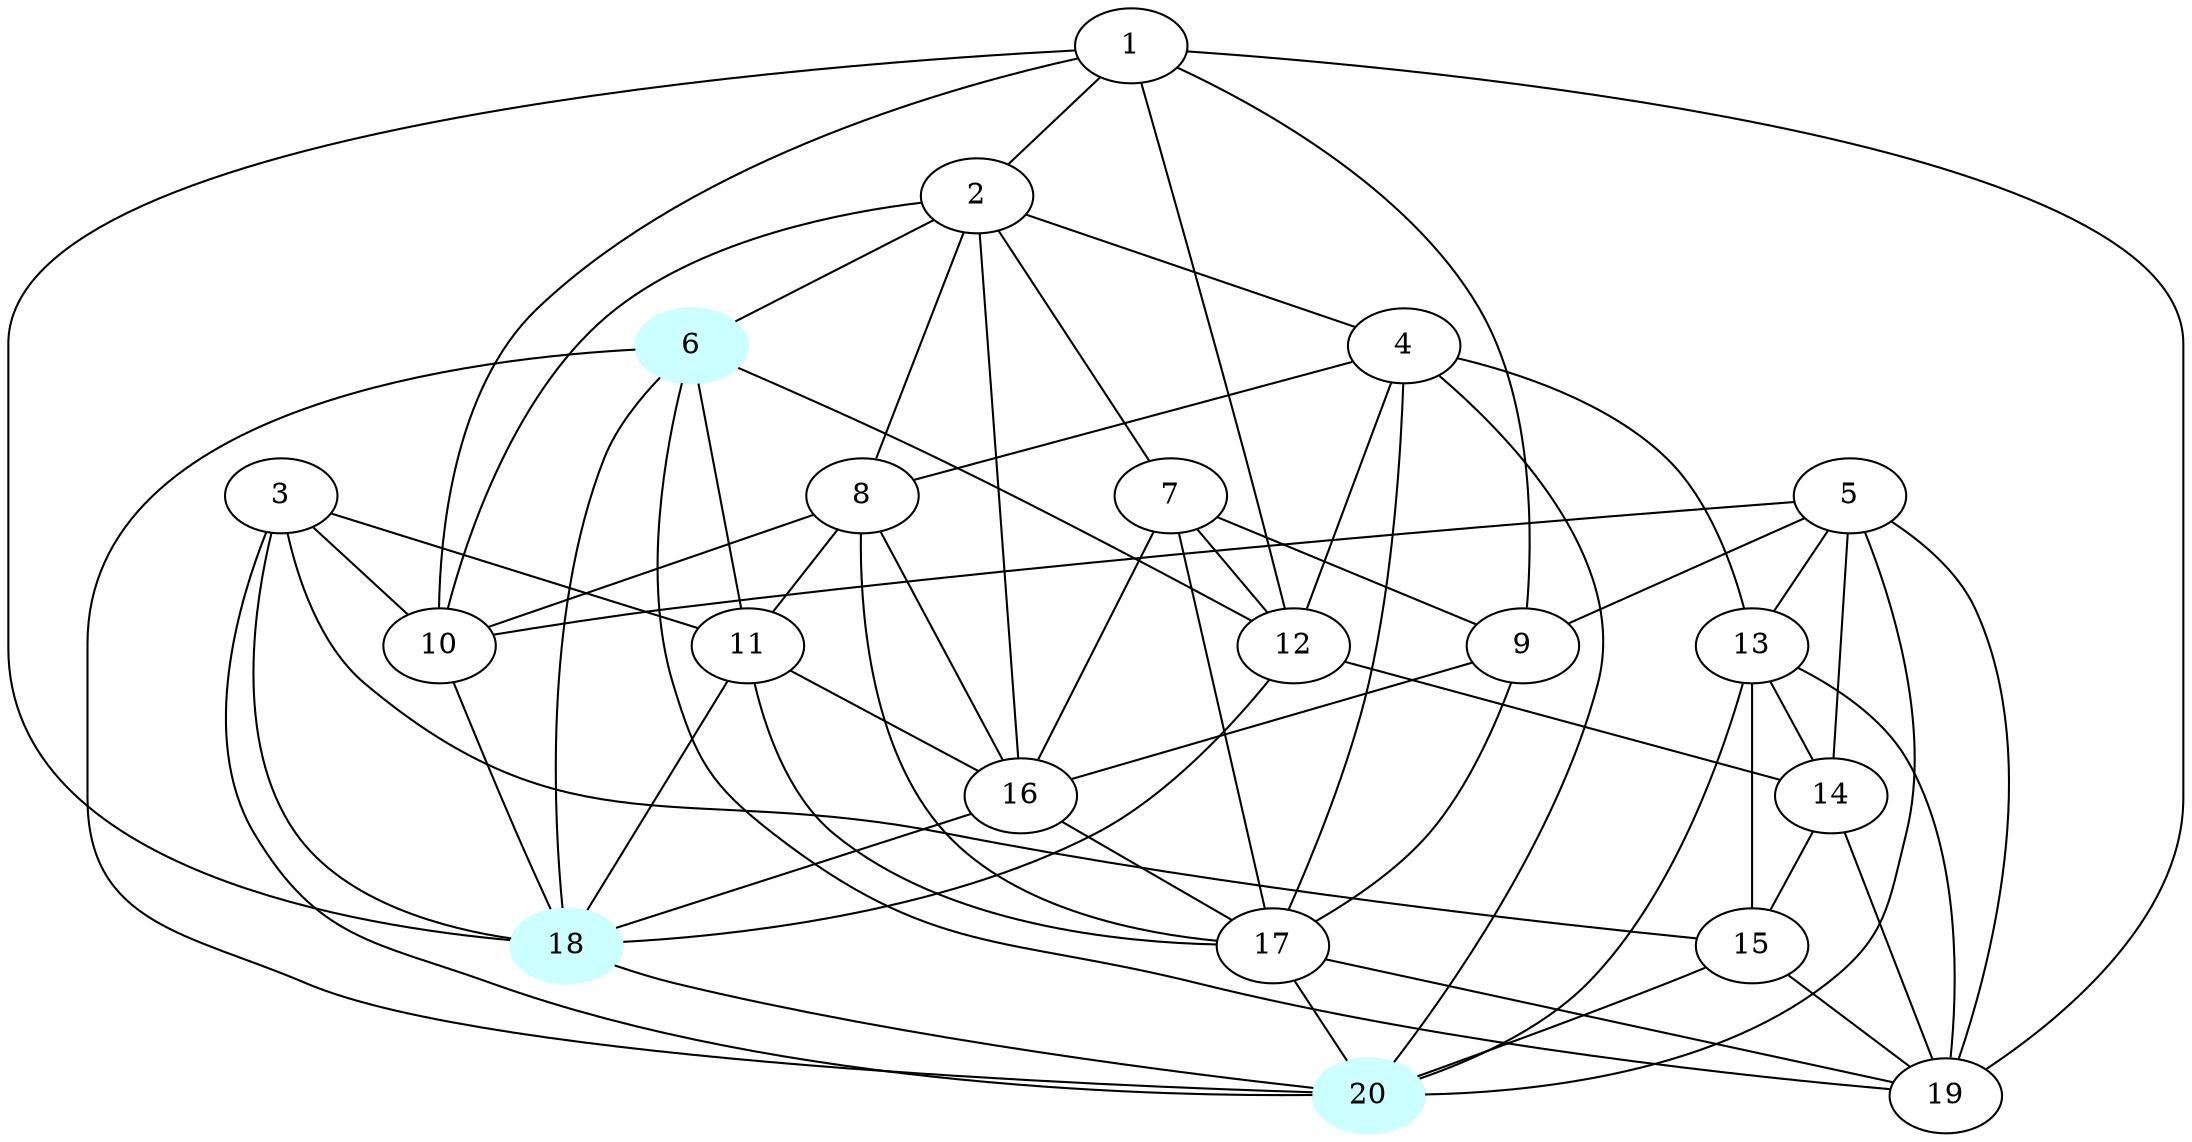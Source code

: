 graph G {
    6 [style=filled, color="#CCFFFF"];
    18 [style=filled, color="#CCFFFF"];
    20 [style=filled, color="#CCFFFF"];
    1 -- 2 [len= 2]
    1 -- 9 [len= 2]
    1 -- 10 [len= 2]
    1 -- 12 [len= 2]
    1 -- 18 [len= 2]
    1 -- 19 [len= 2]
    2 -- 4 [len= 2]
    2 -- 6 [len= 2]
    2 -- 7 [len= 2]
    2 -- 8 [len= 2]
    2 -- 10 [len= 2]
    2 -- 16 [len= 2]
    3 -- 10 [len= 2]
    3 -- 11 [len= 2]
    3 -- 15 [len= 2]
    3 -- 18 [len= 2]
    3 -- 20 [len= 2]
    4 -- 8 [len= 2]
    4 -- 12 [len= 2]
    4 -- 13 [len= 2]
    4 -- 17 [len= 2]
    4 -- 20 [len= 2]
    5 -- 9 [len= 2]
    5 -- 10 [len= 2]
    5 -- 13 [len= 2]
    5 -- 14 [len= 2]
    5 -- 19 [len= 2]
    5 -- 20 [len= 2]
    6 -- 11 [len= 2]
    6 -- 12 [len= 2]
    6 -- 18 [len= 2]
    6 -- 19 [len= 2]
    6 -- 20 [len= 2]
    7 -- 9 [len= 2]
    7 -- 12 [len= 2]
    7 -- 16 [len= 2]
    7 -- 17 [len= 2]
    8 -- 10 [len= 2]
    8 -- 11 [len= 2]
    8 -- 16 [len= 2]
    8 -- 17 [len= 2]
    9 -- 16 [len= 2]
    9 -- 17 [len= 2]
    10 -- 18 [len= 2]
    11 -- 16 [len= 2]
    11 -- 17 [len= 2]
    11 -- 18 [len= 2]
    12 -- 14 [len= 2]
    12 -- 18 [len= 2]
    13 -- 14 [len= 2]
    13 -- 15 [len= 2]
    13 -- 19 [len= 2]
    13 -- 20 [len= 2]
    14 -- 15 [len= 2]
    14 -- 19 [len= 2]
    15 -- 19 [len= 2]
    15 -- 20 [len= 2]
    16 -- 17 [len= 2]
    16 -- 18 [len= 2]
    17 -- 19 [len= 2]
    17 -- 20 [len= 2]
    18 -- 20 [len= 2]
}
